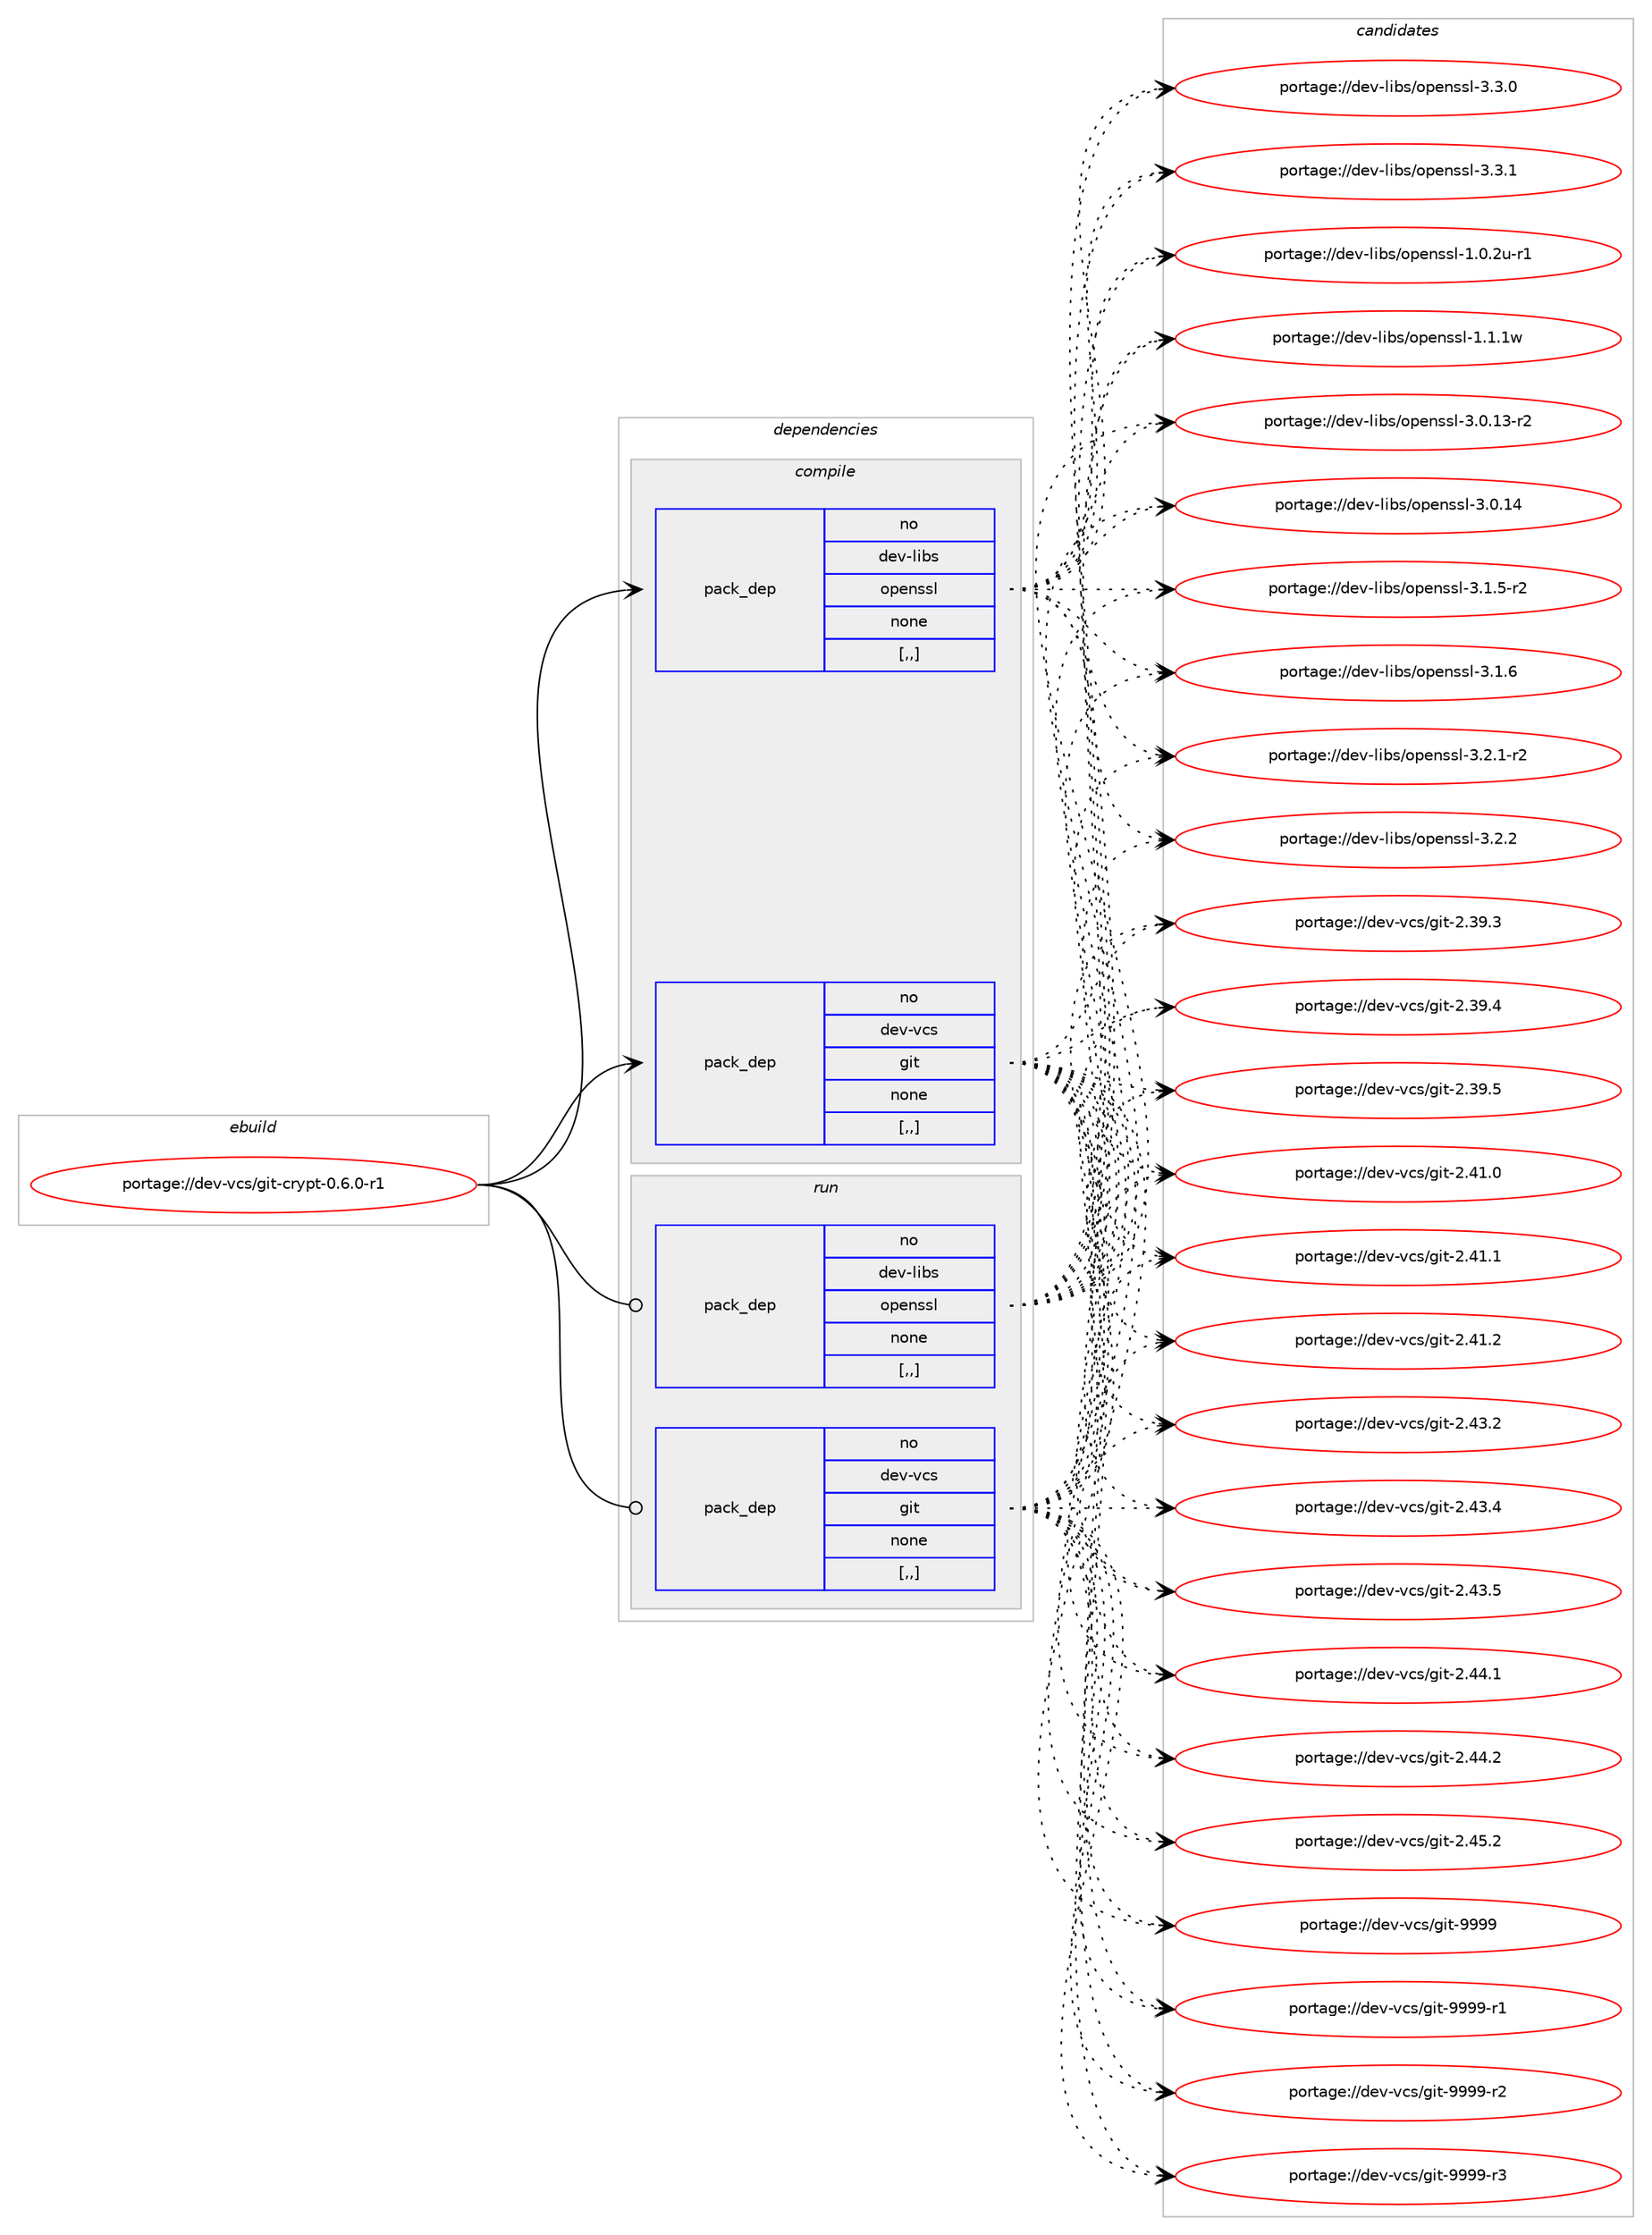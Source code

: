digraph prolog {

# *************
# Graph options
# *************

newrank=true;
concentrate=true;
compound=true;
graph [rankdir=LR,fontname=Helvetica,fontsize=10,ranksep=1.5];#, ranksep=2.5, nodesep=0.2];
edge  [arrowhead=vee];
node  [fontname=Helvetica,fontsize=10];

# **********
# The ebuild
# **********

subgraph cluster_leftcol {
color=gray;
rank=same;
label=<<i>ebuild</i>>;
id [label="portage://dev-vcs/git-crypt-0.6.0-r1", color=red, width=4, href="../dev-vcs/git-crypt-0.6.0-r1.svg"];
}

# ****************
# The dependencies
# ****************

subgraph cluster_midcol {
color=gray;
label=<<i>dependencies</i>>;
subgraph cluster_compile {
fillcolor="#eeeeee";
style=filled;
label=<<i>compile</i>>;
subgraph pack155369 {
dependency217874 [label=<<TABLE BORDER="0" CELLBORDER="1" CELLSPACING="0" CELLPADDING="4" WIDTH="220"><TR><TD ROWSPAN="6" CELLPADDING="30">pack_dep</TD></TR><TR><TD WIDTH="110">no</TD></TR><TR><TD>dev-libs</TD></TR><TR><TD>openssl</TD></TR><TR><TD>none</TD></TR><TR><TD>[,,]</TD></TR></TABLE>>, shape=none, color=blue];
}
id:e -> dependency217874:w [weight=20,style="solid",arrowhead="vee"];
subgraph pack155370 {
dependency217875 [label=<<TABLE BORDER="0" CELLBORDER="1" CELLSPACING="0" CELLPADDING="4" WIDTH="220"><TR><TD ROWSPAN="6" CELLPADDING="30">pack_dep</TD></TR><TR><TD WIDTH="110">no</TD></TR><TR><TD>dev-vcs</TD></TR><TR><TD>git</TD></TR><TR><TD>none</TD></TR><TR><TD>[,,]</TD></TR></TABLE>>, shape=none, color=blue];
}
id:e -> dependency217875:w [weight=20,style="solid",arrowhead="vee"];
}
subgraph cluster_compileandrun {
fillcolor="#eeeeee";
style=filled;
label=<<i>compile and run</i>>;
}
subgraph cluster_run {
fillcolor="#eeeeee";
style=filled;
label=<<i>run</i>>;
subgraph pack155371 {
dependency217876 [label=<<TABLE BORDER="0" CELLBORDER="1" CELLSPACING="0" CELLPADDING="4" WIDTH="220"><TR><TD ROWSPAN="6" CELLPADDING="30">pack_dep</TD></TR><TR><TD WIDTH="110">no</TD></TR><TR><TD>dev-libs</TD></TR><TR><TD>openssl</TD></TR><TR><TD>none</TD></TR><TR><TD>[,,]</TD></TR></TABLE>>, shape=none, color=blue];
}
id:e -> dependency217876:w [weight=20,style="solid",arrowhead="odot"];
subgraph pack155372 {
dependency217877 [label=<<TABLE BORDER="0" CELLBORDER="1" CELLSPACING="0" CELLPADDING="4" WIDTH="220"><TR><TD ROWSPAN="6" CELLPADDING="30">pack_dep</TD></TR><TR><TD WIDTH="110">no</TD></TR><TR><TD>dev-vcs</TD></TR><TR><TD>git</TD></TR><TR><TD>none</TD></TR><TR><TD>[,,]</TD></TR></TABLE>>, shape=none, color=blue];
}
id:e -> dependency217877:w [weight=20,style="solid",arrowhead="odot"];
}
}

# **************
# The candidates
# **************

subgraph cluster_choices {
rank=same;
color=gray;
label=<<i>candidates</i>>;

subgraph choice155369 {
color=black;
nodesep=1;
choice1001011184510810598115471111121011101151151084549464846501174511449 [label="portage://dev-libs/openssl-1.0.2u-r1", color=red, width=4,href="../dev-libs/openssl-1.0.2u-r1.svg"];
choice100101118451081059811547111112101110115115108454946494649119 [label="portage://dev-libs/openssl-1.1.1w", color=red, width=4,href="../dev-libs/openssl-1.1.1w.svg"];
choice100101118451081059811547111112101110115115108455146484649514511450 [label="portage://dev-libs/openssl-3.0.13-r2", color=red, width=4,href="../dev-libs/openssl-3.0.13-r2.svg"];
choice10010111845108105981154711111210111011511510845514648464952 [label="portage://dev-libs/openssl-3.0.14", color=red, width=4,href="../dev-libs/openssl-3.0.14.svg"];
choice1001011184510810598115471111121011101151151084551464946534511450 [label="portage://dev-libs/openssl-3.1.5-r2", color=red, width=4,href="../dev-libs/openssl-3.1.5-r2.svg"];
choice100101118451081059811547111112101110115115108455146494654 [label="portage://dev-libs/openssl-3.1.6", color=red, width=4,href="../dev-libs/openssl-3.1.6.svg"];
choice1001011184510810598115471111121011101151151084551465046494511450 [label="portage://dev-libs/openssl-3.2.1-r2", color=red, width=4,href="../dev-libs/openssl-3.2.1-r2.svg"];
choice100101118451081059811547111112101110115115108455146504650 [label="portage://dev-libs/openssl-3.2.2", color=red, width=4,href="../dev-libs/openssl-3.2.2.svg"];
choice100101118451081059811547111112101110115115108455146514648 [label="portage://dev-libs/openssl-3.3.0", color=red, width=4,href="../dev-libs/openssl-3.3.0.svg"];
choice100101118451081059811547111112101110115115108455146514649 [label="portage://dev-libs/openssl-3.3.1", color=red, width=4,href="../dev-libs/openssl-3.3.1.svg"];
dependency217874:e -> choice1001011184510810598115471111121011101151151084549464846501174511449:w [style=dotted,weight="100"];
dependency217874:e -> choice100101118451081059811547111112101110115115108454946494649119:w [style=dotted,weight="100"];
dependency217874:e -> choice100101118451081059811547111112101110115115108455146484649514511450:w [style=dotted,weight="100"];
dependency217874:e -> choice10010111845108105981154711111210111011511510845514648464952:w [style=dotted,weight="100"];
dependency217874:e -> choice1001011184510810598115471111121011101151151084551464946534511450:w [style=dotted,weight="100"];
dependency217874:e -> choice100101118451081059811547111112101110115115108455146494654:w [style=dotted,weight="100"];
dependency217874:e -> choice1001011184510810598115471111121011101151151084551465046494511450:w [style=dotted,weight="100"];
dependency217874:e -> choice100101118451081059811547111112101110115115108455146504650:w [style=dotted,weight="100"];
dependency217874:e -> choice100101118451081059811547111112101110115115108455146514648:w [style=dotted,weight="100"];
dependency217874:e -> choice100101118451081059811547111112101110115115108455146514649:w [style=dotted,weight="100"];
}
subgraph choice155370 {
color=black;
nodesep=1;
choice10010111845118991154710310511645504651574651 [label="portage://dev-vcs/git-2.39.3", color=red, width=4,href="../dev-vcs/git-2.39.3.svg"];
choice10010111845118991154710310511645504651574652 [label="portage://dev-vcs/git-2.39.4", color=red, width=4,href="../dev-vcs/git-2.39.4.svg"];
choice10010111845118991154710310511645504651574653 [label="portage://dev-vcs/git-2.39.5", color=red, width=4,href="../dev-vcs/git-2.39.5.svg"];
choice10010111845118991154710310511645504652494648 [label="portage://dev-vcs/git-2.41.0", color=red, width=4,href="../dev-vcs/git-2.41.0.svg"];
choice10010111845118991154710310511645504652494649 [label="portage://dev-vcs/git-2.41.1", color=red, width=4,href="../dev-vcs/git-2.41.1.svg"];
choice10010111845118991154710310511645504652494650 [label="portage://dev-vcs/git-2.41.2", color=red, width=4,href="../dev-vcs/git-2.41.2.svg"];
choice10010111845118991154710310511645504652514650 [label="portage://dev-vcs/git-2.43.2", color=red, width=4,href="../dev-vcs/git-2.43.2.svg"];
choice10010111845118991154710310511645504652514652 [label="portage://dev-vcs/git-2.43.4", color=red, width=4,href="../dev-vcs/git-2.43.4.svg"];
choice10010111845118991154710310511645504652514653 [label="portage://dev-vcs/git-2.43.5", color=red, width=4,href="../dev-vcs/git-2.43.5.svg"];
choice10010111845118991154710310511645504652524649 [label="portage://dev-vcs/git-2.44.1", color=red, width=4,href="../dev-vcs/git-2.44.1.svg"];
choice10010111845118991154710310511645504652524650 [label="portage://dev-vcs/git-2.44.2", color=red, width=4,href="../dev-vcs/git-2.44.2.svg"];
choice10010111845118991154710310511645504652534650 [label="portage://dev-vcs/git-2.45.2", color=red, width=4,href="../dev-vcs/git-2.45.2.svg"];
choice1001011184511899115471031051164557575757 [label="portage://dev-vcs/git-9999", color=red, width=4,href="../dev-vcs/git-9999.svg"];
choice10010111845118991154710310511645575757574511449 [label="portage://dev-vcs/git-9999-r1", color=red, width=4,href="../dev-vcs/git-9999-r1.svg"];
choice10010111845118991154710310511645575757574511450 [label="portage://dev-vcs/git-9999-r2", color=red, width=4,href="../dev-vcs/git-9999-r2.svg"];
choice10010111845118991154710310511645575757574511451 [label="portage://dev-vcs/git-9999-r3", color=red, width=4,href="../dev-vcs/git-9999-r3.svg"];
dependency217875:e -> choice10010111845118991154710310511645504651574651:w [style=dotted,weight="100"];
dependency217875:e -> choice10010111845118991154710310511645504651574652:w [style=dotted,weight="100"];
dependency217875:e -> choice10010111845118991154710310511645504651574653:w [style=dotted,weight="100"];
dependency217875:e -> choice10010111845118991154710310511645504652494648:w [style=dotted,weight="100"];
dependency217875:e -> choice10010111845118991154710310511645504652494649:w [style=dotted,weight="100"];
dependency217875:e -> choice10010111845118991154710310511645504652494650:w [style=dotted,weight="100"];
dependency217875:e -> choice10010111845118991154710310511645504652514650:w [style=dotted,weight="100"];
dependency217875:e -> choice10010111845118991154710310511645504652514652:w [style=dotted,weight="100"];
dependency217875:e -> choice10010111845118991154710310511645504652514653:w [style=dotted,weight="100"];
dependency217875:e -> choice10010111845118991154710310511645504652524649:w [style=dotted,weight="100"];
dependency217875:e -> choice10010111845118991154710310511645504652524650:w [style=dotted,weight="100"];
dependency217875:e -> choice10010111845118991154710310511645504652534650:w [style=dotted,weight="100"];
dependency217875:e -> choice1001011184511899115471031051164557575757:w [style=dotted,weight="100"];
dependency217875:e -> choice10010111845118991154710310511645575757574511449:w [style=dotted,weight="100"];
dependency217875:e -> choice10010111845118991154710310511645575757574511450:w [style=dotted,weight="100"];
dependency217875:e -> choice10010111845118991154710310511645575757574511451:w [style=dotted,weight="100"];
}
subgraph choice155371 {
color=black;
nodesep=1;
choice1001011184510810598115471111121011101151151084549464846501174511449 [label="portage://dev-libs/openssl-1.0.2u-r1", color=red, width=4,href="../dev-libs/openssl-1.0.2u-r1.svg"];
choice100101118451081059811547111112101110115115108454946494649119 [label="portage://dev-libs/openssl-1.1.1w", color=red, width=4,href="../dev-libs/openssl-1.1.1w.svg"];
choice100101118451081059811547111112101110115115108455146484649514511450 [label="portage://dev-libs/openssl-3.0.13-r2", color=red, width=4,href="../dev-libs/openssl-3.0.13-r2.svg"];
choice10010111845108105981154711111210111011511510845514648464952 [label="portage://dev-libs/openssl-3.0.14", color=red, width=4,href="../dev-libs/openssl-3.0.14.svg"];
choice1001011184510810598115471111121011101151151084551464946534511450 [label="portage://dev-libs/openssl-3.1.5-r2", color=red, width=4,href="../dev-libs/openssl-3.1.5-r2.svg"];
choice100101118451081059811547111112101110115115108455146494654 [label="portage://dev-libs/openssl-3.1.6", color=red, width=4,href="../dev-libs/openssl-3.1.6.svg"];
choice1001011184510810598115471111121011101151151084551465046494511450 [label="portage://dev-libs/openssl-3.2.1-r2", color=red, width=4,href="../dev-libs/openssl-3.2.1-r2.svg"];
choice100101118451081059811547111112101110115115108455146504650 [label="portage://dev-libs/openssl-3.2.2", color=red, width=4,href="../dev-libs/openssl-3.2.2.svg"];
choice100101118451081059811547111112101110115115108455146514648 [label="portage://dev-libs/openssl-3.3.0", color=red, width=4,href="../dev-libs/openssl-3.3.0.svg"];
choice100101118451081059811547111112101110115115108455146514649 [label="portage://dev-libs/openssl-3.3.1", color=red, width=4,href="../dev-libs/openssl-3.3.1.svg"];
dependency217876:e -> choice1001011184510810598115471111121011101151151084549464846501174511449:w [style=dotted,weight="100"];
dependency217876:e -> choice100101118451081059811547111112101110115115108454946494649119:w [style=dotted,weight="100"];
dependency217876:e -> choice100101118451081059811547111112101110115115108455146484649514511450:w [style=dotted,weight="100"];
dependency217876:e -> choice10010111845108105981154711111210111011511510845514648464952:w [style=dotted,weight="100"];
dependency217876:e -> choice1001011184510810598115471111121011101151151084551464946534511450:w [style=dotted,weight="100"];
dependency217876:e -> choice100101118451081059811547111112101110115115108455146494654:w [style=dotted,weight="100"];
dependency217876:e -> choice1001011184510810598115471111121011101151151084551465046494511450:w [style=dotted,weight="100"];
dependency217876:e -> choice100101118451081059811547111112101110115115108455146504650:w [style=dotted,weight="100"];
dependency217876:e -> choice100101118451081059811547111112101110115115108455146514648:w [style=dotted,weight="100"];
dependency217876:e -> choice100101118451081059811547111112101110115115108455146514649:w [style=dotted,weight="100"];
}
subgraph choice155372 {
color=black;
nodesep=1;
choice10010111845118991154710310511645504651574651 [label="portage://dev-vcs/git-2.39.3", color=red, width=4,href="../dev-vcs/git-2.39.3.svg"];
choice10010111845118991154710310511645504651574652 [label="portage://dev-vcs/git-2.39.4", color=red, width=4,href="../dev-vcs/git-2.39.4.svg"];
choice10010111845118991154710310511645504651574653 [label="portage://dev-vcs/git-2.39.5", color=red, width=4,href="../dev-vcs/git-2.39.5.svg"];
choice10010111845118991154710310511645504652494648 [label="portage://dev-vcs/git-2.41.0", color=red, width=4,href="../dev-vcs/git-2.41.0.svg"];
choice10010111845118991154710310511645504652494649 [label="portage://dev-vcs/git-2.41.1", color=red, width=4,href="../dev-vcs/git-2.41.1.svg"];
choice10010111845118991154710310511645504652494650 [label="portage://dev-vcs/git-2.41.2", color=red, width=4,href="../dev-vcs/git-2.41.2.svg"];
choice10010111845118991154710310511645504652514650 [label="portage://dev-vcs/git-2.43.2", color=red, width=4,href="../dev-vcs/git-2.43.2.svg"];
choice10010111845118991154710310511645504652514652 [label="portage://dev-vcs/git-2.43.4", color=red, width=4,href="../dev-vcs/git-2.43.4.svg"];
choice10010111845118991154710310511645504652514653 [label="portage://dev-vcs/git-2.43.5", color=red, width=4,href="../dev-vcs/git-2.43.5.svg"];
choice10010111845118991154710310511645504652524649 [label="portage://dev-vcs/git-2.44.1", color=red, width=4,href="../dev-vcs/git-2.44.1.svg"];
choice10010111845118991154710310511645504652524650 [label="portage://dev-vcs/git-2.44.2", color=red, width=4,href="../dev-vcs/git-2.44.2.svg"];
choice10010111845118991154710310511645504652534650 [label="portage://dev-vcs/git-2.45.2", color=red, width=4,href="../dev-vcs/git-2.45.2.svg"];
choice1001011184511899115471031051164557575757 [label="portage://dev-vcs/git-9999", color=red, width=4,href="../dev-vcs/git-9999.svg"];
choice10010111845118991154710310511645575757574511449 [label="portage://dev-vcs/git-9999-r1", color=red, width=4,href="../dev-vcs/git-9999-r1.svg"];
choice10010111845118991154710310511645575757574511450 [label="portage://dev-vcs/git-9999-r2", color=red, width=4,href="../dev-vcs/git-9999-r2.svg"];
choice10010111845118991154710310511645575757574511451 [label="portage://dev-vcs/git-9999-r3", color=red, width=4,href="../dev-vcs/git-9999-r3.svg"];
dependency217877:e -> choice10010111845118991154710310511645504651574651:w [style=dotted,weight="100"];
dependency217877:e -> choice10010111845118991154710310511645504651574652:w [style=dotted,weight="100"];
dependency217877:e -> choice10010111845118991154710310511645504651574653:w [style=dotted,weight="100"];
dependency217877:e -> choice10010111845118991154710310511645504652494648:w [style=dotted,weight="100"];
dependency217877:e -> choice10010111845118991154710310511645504652494649:w [style=dotted,weight="100"];
dependency217877:e -> choice10010111845118991154710310511645504652494650:w [style=dotted,weight="100"];
dependency217877:e -> choice10010111845118991154710310511645504652514650:w [style=dotted,weight="100"];
dependency217877:e -> choice10010111845118991154710310511645504652514652:w [style=dotted,weight="100"];
dependency217877:e -> choice10010111845118991154710310511645504652514653:w [style=dotted,weight="100"];
dependency217877:e -> choice10010111845118991154710310511645504652524649:w [style=dotted,weight="100"];
dependency217877:e -> choice10010111845118991154710310511645504652524650:w [style=dotted,weight="100"];
dependency217877:e -> choice10010111845118991154710310511645504652534650:w [style=dotted,weight="100"];
dependency217877:e -> choice1001011184511899115471031051164557575757:w [style=dotted,weight="100"];
dependency217877:e -> choice10010111845118991154710310511645575757574511449:w [style=dotted,weight="100"];
dependency217877:e -> choice10010111845118991154710310511645575757574511450:w [style=dotted,weight="100"];
dependency217877:e -> choice10010111845118991154710310511645575757574511451:w [style=dotted,weight="100"];
}
}

}
